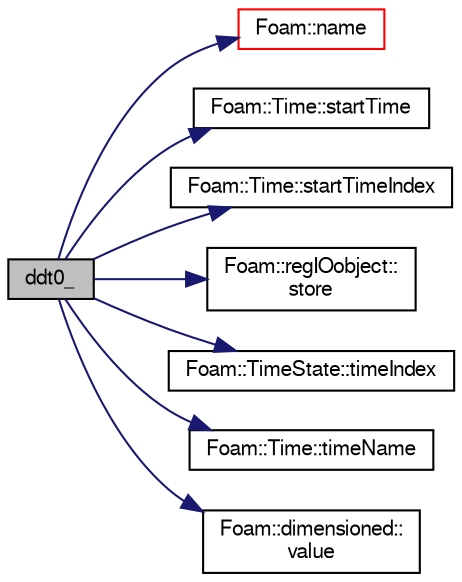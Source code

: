 digraph "ddt0_"
{
  bgcolor="transparent";
  edge [fontname="FreeSans",fontsize="10",labelfontname="FreeSans",labelfontsize="10"];
  node [fontname="FreeSans",fontsize="10",shape=record];
  rankdir="LR";
  Node1 [label="ddt0_",height=0.2,width=0.4,color="black", fillcolor="grey75", style="filled" fontcolor="black"];
  Node1 -> Node2 [color="midnightblue",fontsize="10",style="solid",fontname="FreeSans"];
  Node2 [label="Foam::name",height=0.2,width=0.4,color="red",URL="$a10237.html#adcb0df2bd4953cb6bb390272d8263c3a",tooltip="Return a string representation of a complex. "];
  Node1 -> Node3 [color="midnightblue",fontsize="10",style="solid",fontname="FreeSans"];
  Node3 [label="Foam::Time::startTime",height=0.2,width=0.4,color="black",URL="$a02535.html#a7728384b84c86114a79982ddee02b72a",tooltip="Return start time. "];
  Node1 -> Node4 [color="midnightblue",fontsize="10",style="solid",fontname="FreeSans"];
  Node4 [label="Foam::Time::startTimeIndex",height=0.2,width=0.4,color="black",URL="$a02535.html#ae7dc404cd259ddcdee8bb6d046076dbc",tooltip="Return start time index. "];
  Node1 -> Node5 [color="midnightblue",fontsize="10",style="solid",fontname="FreeSans"];
  Node5 [label="Foam::regIOobject::\lstore",height=0.2,width=0.4,color="black",URL="$a02084.html#af5d1fdcbfe78592afb590a4c244acf20",tooltip="Transfer ownership of this object to its registry. "];
  Node1 -> Node6 [color="midnightblue",fontsize="10",style="solid",fontname="FreeSans"];
  Node6 [label="Foam::TimeState::timeIndex",height=0.2,width=0.4,color="black",URL="$a02542.html#afddcdeb3f90d772e6710d657a2a6e600",tooltip="Return current time index. "];
  Node1 -> Node7 [color="midnightblue",fontsize="10",style="solid",fontname="FreeSans"];
  Node7 [label="Foam::Time::timeName",height=0.2,width=0.4,color="black",URL="$a02535.html#ad9d86fef6eca18797c786726cf925179",tooltip="Return time name of given scalar time. "];
  Node1 -> Node8 [color="midnightblue",fontsize="10",style="solid",fontname="FreeSans"];
  Node8 [label="Foam::dimensioned::\lvalue",height=0.2,width=0.4,color="black",URL="$a00510.html#a080d3824651cfcf52f72acceec615aaa",tooltip="Return const reference to value. "];
}
